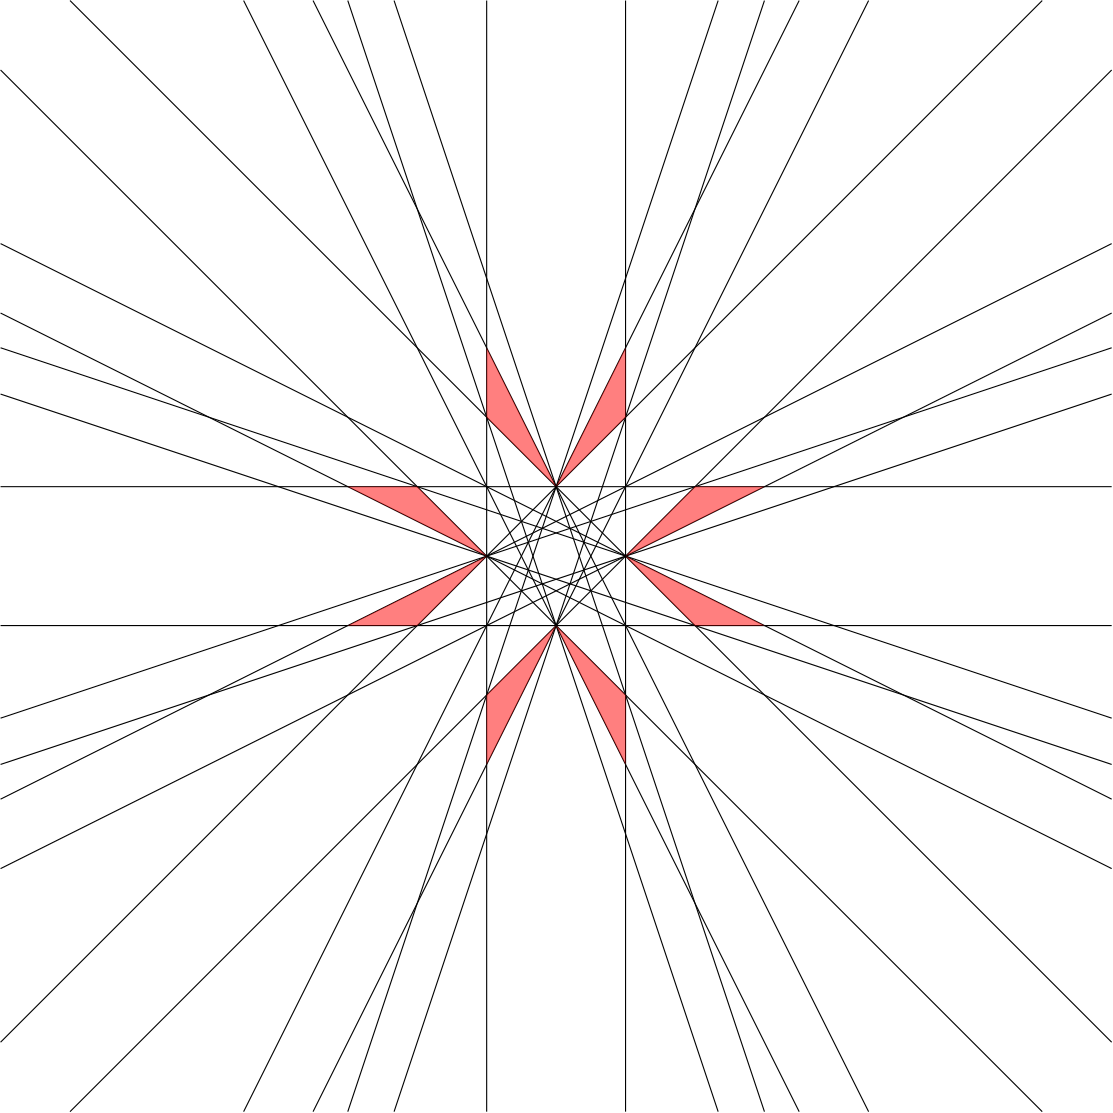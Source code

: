 <?xml version="1.0" ?>
<ipe version="70218" creator="Ipe 7.2.28">
  

  <info created="D:20240203125927" modified="D:20240203125927"/>
  

  <ipestyle name="basic">
    

    <symbol name="arrow/arc(spx)">
      

      <path stroke="sym-stroke" fill="sym-stroke" pen="sym-pen">
0 0 m
-1 0.333 l
-1 -0.333 l
h
</path>
      

    </symbol>
    

    <symbol name="arrow/farc(spx)">
      

      <path stroke="sym-stroke" fill="white" pen="sym-pen">
0 0 m
-1 0.333 l
-1 -0.333 l
h
</path>
      

    </symbol>
    

    <symbol name="arrow/ptarc(spx)">
      

      <path stroke="sym-stroke" fill="sym-stroke" pen="sym-pen">
0 0 m
-1 0.333 l
-0.8 0 l
-1 -0.333 l
h
</path>
      

    </symbol>
    

    <symbol name="arrow/fptarc(spx)">
      

      <path stroke="sym-stroke" fill="white" pen="sym-pen">
0 0 m
-1 0.333 l
-0.8 0 l
-1 -0.333 l
h
</path>
      

    </symbol>
    

    <symbol name="mark/circle(sx)" transformations="translations">
      

      <path fill="sym-stroke">
0.6 0 0 0.6 0 0 e
0.4 0 0 0.4 0 0 e
</path>
      

    </symbol>
    

    <symbol name="mark/disk(sx)" transformations="translations">
      

      <path fill="sym-stroke">
0.6 0 0 0.6 0 0 e
</path>
      

    </symbol>
    

    <symbol name="mark/fdisk(sfx)" transformations="translations">
      

      <group>
        

        <path fill="sym-fill">
0.5 0 0 0.5 0 0 e
</path>
        

        <path fill="sym-stroke" fillrule="eofill">
0.6 0 0 0.6 0 0 e
0.4 0 0 0.4 0 0 e
</path>
        

      </group>
      

    </symbol>
    

    <symbol name="mark/box(sx)" transformations="translations">
      

      <path fill="sym-stroke" fillrule="eofill">
-0.6 -0.6 m
0.6 -0.6 l
0.6 0.6 l
-0.6 0.6 l
h
-0.4 -0.4 m
0.4 -0.4 l
0.4 0.4 l
-0.4 0.4 l
h
</path>
      

    </symbol>
    

    <symbol name="mark/square(sx)" transformations="translations">
      

      <path fill="sym-stroke">
-0.6 -0.6 m
0.6 -0.6 l
0.6 0.6 l
-0.6 0.6 l
h
</path>
      

    </symbol>
    

    <symbol name="mark/fsquare(sfx)" transformations="translations">
      

      <group>
        

        <path fill="sym-fill">
-0.5 -0.5 m
0.5 -0.5 l
0.5 0.5 l
-0.5 0.5 l
h
</path>
        

        <path fill="sym-stroke" fillrule="eofill">
-0.6 -0.6 m
0.6 -0.6 l
0.6 0.6 l
-0.6 0.6 l
h
-0.4 -0.4 m
0.4 -0.4 l
0.4 0.4 l
-0.4 0.4 l
h
</path>
        

      </group>
      

    </symbol>
    

    <symbol name="mark/cross(sx)" transformations="translations">
      

      <group>
        

        <path fill="sym-stroke">
-0.43 -0.57 m
0.57 0.43 l
0.43 0.57 l
-0.57 -0.43 l
h
</path>
        

        <path fill="sym-stroke">
-0.43 0.57 m
0.57 -0.43 l
0.43 -0.57 l
-0.57 0.43 l
h
</path>
        

      </group>
      

    </symbol>
    

    <symbol name="arrow/fnormal(spx)">
      

      <path stroke="sym-stroke" fill="white" pen="sym-pen">
0 0 m
-1 0.333 l
-1 -0.333 l
h
</path>
      

    </symbol>
    

    <symbol name="arrow/pointed(spx)">
      

      <path stroke="sym-stroke" fill="sym-stroke" pen="sym-pen">
0 0 m
-1 0.333 l
-0.8 0 l
-1 -0.333 l
h
</path>
      

    </symbol>
    

    <symbol name="arrow/fpointed(spx)">
      

      <path stroke="sym-stroke" fill="white" pen="sym-pen">
0 0 m
-1 0.333 l
-0.8 0 l
-1 -0.333 l
h
</path>
      

    </symbol>
    

    <symbol name="arrow/linear(spx)">
      

      <path stroke="sym-stroke" pen="sym-pen">
-1 0.333 m
0 0 l
-1 -0.333 l
</path>
      

    </symbol>
    

    <symbol name="arrow/fdouble(spx)">
      

      <path stroke="sym-stroke" fill="white" pen="sym-pen">
0 0 m
-1 0.333 l
-1 -0.333 l
h
-1 0 m
-2 0.333 l
-2 -0.333 l
h
</path>
      

    </symbol>
    

    <symbol name="arrow/double(spx)">
      

      <path stroke="sym-stroke" fill="sym-stroke" pen="sym-pen">
0 0 m
-1 0.333 l
-1 -0.333 l
h
-1 0 m
-2 0.333 l
-2 -0.333 l
h
</path>
      

    </symbol>
    

    <symbol name="arrow/mid-normal(spx)">
      

      <path stroke="sym-stroke" fill="sym-stroke" pen="sym-pen">
0.5 0 m
-0.5 0.333 l
-0.5 -0.333 l
h
</path>
      

    </symbol>
    

    <symbol name="arrow/mid-fnormal(spx)">
      

      <path stroke="sym-stroke" fill="white" pen="sym-pen">
0.5 0 m
-0.5 0.333 l
-0.5 -0.333 l
h
</path>
      

    </symbol>
    

    <symbol name="arrow/mid-pointed(spx)">
      

      <path stroke="sym-stroke" fill="sym-stroke" pen="sym-pen">
0.5 0 m
-0.5 0.333 l
-0.3 0 l
-0.5 -0.333 l
h
</path>
      

    </symbol>
    

    <symbol name="arrow/mid-fpointed(spx)">
      

      <path stroke="sym-stroke" fill="white" pen="sym-pen">
0.5 0 m
-0.5 0.333 l
-0.3 0 l
-0.5 -0.333 l
h
</path>
      

    </symbol>
    

    <symbol name="arrow/mid-double(spx)">
      

      <path stroke="sym-stroke" fill="sym-stroke" pen="sym-pen">
1 0 m
0 0.333 l
0 -0.333 l
h
0 0 m
-1 0.333 l
-1 -0.333 l
h
</path>
      

    </symbol>
    

    <symbol name="arrow/mid-fdouble(spx)">
      

      <path stroke="sym-stroke" fill="white" pen="sym-pen">
1 0 m
0 0.333 l
0 -0.333 l
h
0 0 m
-1 0.333 l
-1 -0.333 l
h
</path>
      

    </symbol>
    

    <anglesize name="22.5 deg" value="22.5"/>
    

    <anglesize name="30 deg" value="30"/>
    

    <anglesize name="45 deg" value="45"/>
    

    <anglesize name="60 deg" value="60"/>
    

    <anglesize name="90 deg" value="90"/>
    

    <arrowsize name="large" value="10"/>
    

    <arrowsize name="small" value="5"/>
    

    <arrowsize name="tiny" value="3"/>
    

    <color name="blue" value="0 0 1"/>
    

    <color name="brown" value="0.647 0.165 0.165"/>
    

    <color name="darkblue" value="0 0 0.545"/>
    

    <color name="darkcyan" value="0 0.545 0.545"/>
    

    <color name="darkgray" value="0.663"/>
    

    <color name="darkgreen" value="0 0.392 0"/>
    

    <color name="darkmagenta" value="0.545 0 0.545"/>
    

    <color name="darkorange" value="1 0.549 0"/>
    

    <color name="darkred" value="0.545 0 0"/>
    

    <color name="gold" value="1 0.843 0"/>
    

    <color name="gray" value="0.745"/>
    

    <color name="green" value="0 1 0"/>
    

    <color name="lightblue" value="0.678 0.847 0.902"/>
    

    <color name="lightcyan" value="0.878 1 1"/>
    

    <color name="lightgray" value="0.827"/>
    

    <color name="lightgreen" value="0.565 0.933 0.565"/>
    

    <color name="lightyellow" value="1 1 0.878"/>
    

    <color name="navy" value="0 0 0.502"/>
    

    <color name="orange" value="1 0.647 0"/>
    

    <color name="pink" value="1 0.753 0.796"/>
    

    <color name="purple" value="0.627 0.125 0.941"/>
    

    <color name="red" value="1 0 0"/>
    

    <color name="seagreen" value="0.18 0.545 0.341"/>
    

    <color name="turquoise" value="0.251 0.878 0.816"/>
    

    <color name="violet" value="0.933 0.51 0.933"/>
    

    <color name="yellow" value="1 1 0"/>
    

    <dashstyle name="dash dot dotted" value="[4 2 1 2 1 2] 0"/>
    

    <dashstyle name="dash dotted" value="[4 2 1 2] 0"/>
    

    <dashstyle name="dashed" value="[4] 0"/>
    

    <dashstyle name="dotted" value="[1 3] 0"/>
    

    <gridsize name="10 pts (~3.5 mm)" value="10"/>
    

    <gridsize name="14 pts (~5 mm)" value="14"/>
    

    <gridsize name="16 pts (~6 mm)" value="16"/>
    

    <gridsize name="20 pts (~7 mm)" value="20"/>
    

    <gridsize name="28 pts (~10 mm)" value="28"/>
    

    <gridsize name="32 pts (~12 mm)" value="32"/>
    

    <gridsize name="4 pts" value="4"/>
    

    <gridsize name="56 pts (~20 mm)" value="56"/>
    

    <gridsize name="8 pts (~3 mm)" value="8"/>
    

    <opacity name="10%" value="0.1"/>
    

    <opacity name="30%" value="0.3"/>
    

    <opacity name="50%" value="0.5"/>
    

    <opacity name="75%" value="0.75"/>
    

    <pen name="fat" value="1.2"/>
    

    <pen name="heavier" value="0.8"/>
    

    <pen name="ultrafat" value="2"/>
    

    <symbolsize name="large" value="5"/>
    

    <symbolsize name="small" value="2"/>
    

    <symbolsize name="tiny" value="1.1"/>
    

    <textsize name="Huge" value="\Huge"/>
    

    <textsize name="LARGE" value="\LARGE"/>
    

    <textsize name="Large" value="\Large"/>
    

    <textsize name="footnote" value="\footnotesize"/>
    

    <textsize name="huge" value="\huge"/>
    

    <textsize name="large" value="\large"/>
    

    <textsize name="script" value="\scriptsize"/>
    

    <textsize name="small" value="\small"/>
    

    <textsize name="tiny" value="\tiny"/>
    

    <textstyle name="center" begin="\begin{center}" end="\end{center}"/>
    

    <textstyle name="item" begin="\begin{itemize}\item{}" end="\end{itemize}"/>
    

    <textstyle name="itemize" begin="\begin{itemize}" end="\end{itemize}"/>
    

    <tiling name="falling" angle="-60" step="4" width="1"/>
    

    <tiling name="rising" angle="30" step="4" width="1"/>
    

    <preamble>area = 1</preamble>
    <layout paper="400 400" origin="0 0" frame="400 400"/>
  </ipestyle>
  

  <page>
    <layer name="bundle_0"/>
    <layer name="bundle_1"/>
    <layer name="bundle_2"/>
    <layer name="bundle_3"/>
    <layer name="bundle_4"/>
    <layer name="bundle_5"/>
    <layer name="bundle_6"/>
    <layer name="bundle_7"/>
    <layer name="bundle_8"/>
    <layer name="bundle_9"/>
    <layer name="bundle_10"/>
    <layer name="bundle_11"/>
    <layer name="polygons"/>
    <path layer="bundle_0">0.0 175.0 m 400.0 175.0 l</path>
    <path layer="bundle_0">0.0 225.0 m 400.0 225.0 l</path>
    <path layer="bundle_1">25.0 0.0 m 400.0 375.0 l</path>
    <path layer="bundle_1">0.0 25.0 m 375.0 400.0 l</path>
    <path layer="bundle_2">112.5 0.0 m 312.5 400.0 l</path>
    <path layer="bundle_2">87.5 0.0 m 287.5 400.0 l</path>
    <path layer="bundle_3">141.66666666666666 0.0 m 275.0 400.0 l</path>
    <path layer="bundle_3">125.0 0.0 m 258.3333333333333 400.0 l</path>
    <path layer="bundle_4">0.0 375.0 m 375.0 0.0 l</path>
    <path layer="bundle_4">25.0 400.0 m 400.0 25.0 l</path>
    <path layer="bundle_5">87.5 400.0 m 287.5 0.0 l</path>
    <path layer="bundle_5">112.5 400.0 m 312.5 0.0 l</path>
    <path layer="bundle_6">125.0 400.0 m 258.3333333333333 0.0 l</path>
    <path layer="bundle_6">141.66666666666666 400.0 m 275.0 0.0 l</path>
    <path layer="bundle_7">0.0 87.5 m 400.0 287.5 l</path>
    <path layer="bundle_7">0.0 112.5 m 400.0 312.5 l</path>
    <path layer="bundle_8">0.0 287.5 m 400.0 87.5 l</path>
    <path layer="bundle_8">0.0 312.5 m 400.0 112.5 l</path>
    <path layer="bundle_9">0.0 125.0 m 400.0 258.3333333333333 l</path>
    <path layer="bundle_9">0.0 141.66666666666666 m 400.0 275.0 l</path>
    <path layer="bundle_10">0.0 258.3333333333333 m 400.0 125.0 l</path>
    <path layer="bundle_10">0.0 275.0 m 400.0 141.66666666666666 l</path>
    <path layer="bundle_11">175.0 0.0 m 175.0 400.0 l</path>
    <path layer="bundle_11">225.0 0.0 m 225.0 400.0 l</path>
    <path layer="polygons" fill="red" opacity="50%">175.0 250.0 m 200.0 225.0 l 175.0 275.0 l h</path>
    <path layer="polygons" fill="red" opacity="50%">200.0 225.0 m 225.0 250.0 l 225.0 275.0 l h</path>
    <path layer="polygons" fill="red" opacity="50%">125.0 225.0 m 175.0 200.0 l 150.0 225.0 l h</path>
    <path layer="polygons" fill="red" opacity="50%">125.0 175.0 m 150.0 175.0 l 175.0 200.0 l h</path>
    <path layer="polygons" fill="red" opacity="50%">225.0 200.0 m 275.0 225.0 l 250.0 225.0 l h</path>
    <path layer="polygons" fill="red" opacity="50%">225.0 200.0 m 250.0 175.0 l 275.0 175.0 l h</path>
    <path layer="polygons" fill="red" opacity="50%">175.0 125.0 m 200.0 175.0 l 175.0 150.0 l h</path>
    <path layer="polygons" fill="red" opacity="50%">200.0 175.0 m 225.0 125.0 l 225.0 150.0 l h</path>
  </page>
</ipe>
